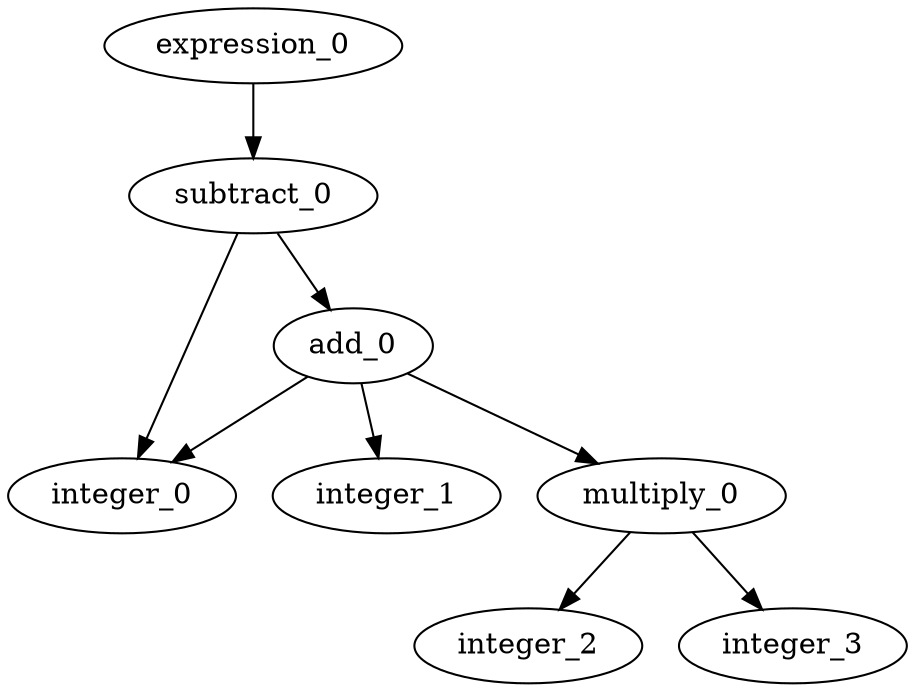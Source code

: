 digraph G {
expression_0 -> subtract_0;
subtract_0 -> add_0;
add_0 -> integer_0;
subtract_0 -> integer_0;
add_0 -> integer_1;
add_0 -> multiply_0;
multiply_0 -> integer_2;
multiply_0 -> integer_3;
}
